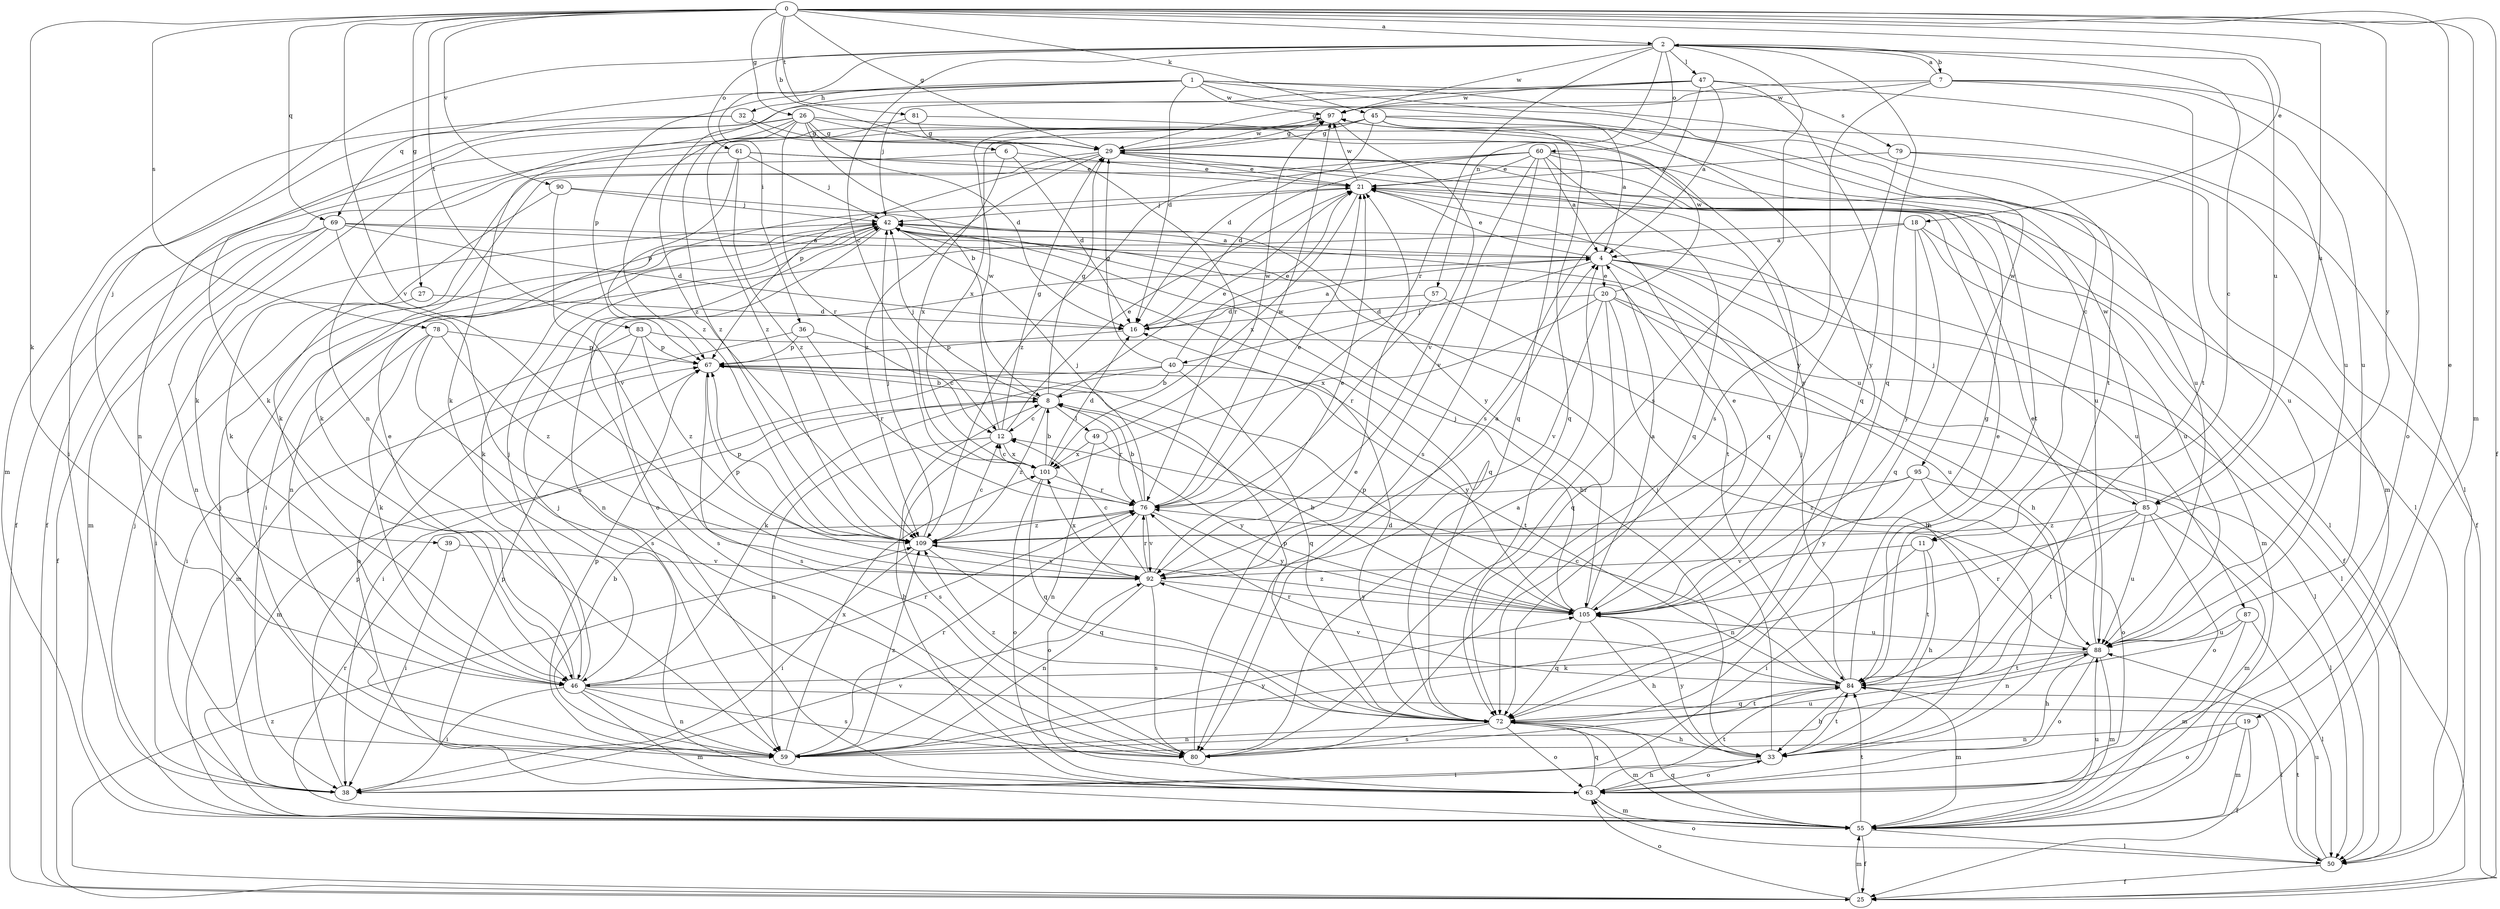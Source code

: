 strict digraph  {
0;
1;
2;
4;
6;
7;
8;
11;
12;
16;
18;
19;
20;
21;
25;
26;
27;
29;
32;
33;
36;
38;
39;
40;
42;
45;
46;
47;
49;
50;
55;
57;
59;
60;
61;
63;
67;
69;
72;
76;
78;
79;
80;
81;
83;
84;
85;
87;
88;
90;
92;
95;
97;
101;
105;
109;
0 -> 2  [label=a];
0 -> 6  [label=b];
0 -> 18  [label=e];
0 -> 19  [label=e];
0 -> 25  [label=f];
0 -> 26  [label=g];
0 -> 27  [label=g];
0 -> 29  [label=g];
0 -> 45  [label=k];
0 -> 46  [label=k];
0 -> 55  [label=m];
0 -> 69  [label=q];
0 -> 78  [label=s];
0 -> 81  [label=t];
0 -> 83  [label=t];
0 -> 85  [label=u];
0 -> 90  [label=v];
0 -> 92  [label=v];
0 -> 105  [label=y];
1 -> 11  [label=c];
1 -> 16  [label=d];
1 -> 32  [label=h];
1 -> 67  [label=p];
1 -> 69  [label=q];
1 -> 79  [label=s];
1 -> 84  [label=t];
1 -> 95  [label=w];
1 -> 97  [label=w];
1 -> 109  [label=z];
2 -> 7  [label=b];
2 -> 11  [label=c];
2 -> 12  [label=c];
2 -> 36  [label=i];
2 -> 39  [label=j];
2 -> 47  [label=l];
2 -> 57  [label=n];
2 -> 60  [label=o];
2 -> 61  [label=o];
2 -> 72  [label=q];
2 -> 76  [label=r];
2 -> 80  [label=s];
2 -> 85  [label=u];
2 -> 97  [label=w];
4 -> 20  [label=e];
4 -> 21  [label=e];
4 -> 33  [label=h];
4 -> 40  [label=j];
4 -> 55  [label=m];
4 -> 59  [label=n];
4 -> 85  [label=u];
4 -> 87  [label=u];
6 -> 16  [label=d];
6 -> 21  [label=e];
6 -> 25  [label=f];
6 -> 101  [label=x];
7 -> 2  [label=a];
7 -> 29  [label=g];
7 -> 63  [label=o];
7 -> 80  [label=s];
7 -> 84  [label=t];
7 -> 88  [label=u];
7 -> 97  [label=w];
8 -> 12  [label=c];
8 -> 21  [label=e];
8 -> 29  [label=g];
8 -> 42  [label=j];
8 -> 49  [label=l];
8 -> 55  [label=m];
8 -> 76  [label=r];
8 -> 109  [label=z];
11 -> 33  [label=h];
11 -> 38  [label=i];
11 -> 84  [label=t];
11 -> 92  [label=v];
12 -> 21  [label=e];
12 -> 29  [label=g];
12 -> 59  [label=n];
12 -> 80  [label=s];
12 -> 97  [label=w];
12 -> 101  [label=x];
16 -> 4  [label=a];
16 -> 67  [label=p];
18 -> 4  [label=a];
18 -> 25  [label=f];
18 -> 38  [label=i];
18 -> 72  [label=q];
18 -> 88  [label=u];
18 -> 105  [label=y];
19 -> 25  [label=f];
19 -> 55  [label=m];
19 -> 59  [label=n];
19 -> 63  [label=o];
20 -> 16  [label=d];
20 -> 33  [label=h];
20 -> 50  [label=l];
20 -> 72  [label=q];
20 -> 88  [label=u];
20 -> 92  [label=v];
20 -> 97  [label=w];
20 -> 101  [label=x];
21 -> 42  [label=j];
21 -> 50  [label=l];
21 -> 97  [label=w];
21 -> 101  [label=x];
25 -> 55  [label=m];
25 -> 63  [label=o];
25 -> 109  [label=z];
26 -> 8  [label=b];
26 -> 16  [label=d];
26 -> 29  [label=g];
26 -> 38  [label=i];
26 -> 46  [label=k];
26 -> 50  [label=l];
26 -> 59  [label=n];
26 -> 72  [label=q];
26 -> 76  [label=r];
26 -> 109  [label=z];
27 -> 16  [label=d];
27 -> 38  [label=i];
29 -> 21  [label=e];
29 -> 46  [label=k];
29 -> 67  [label=p];
29 -> 88  [label=u];
29 -> 97  [label=w];
29 -> 105  [label=y];
29 -> 109  [label=z];
32 -> 29  [label=g];
32 -> 46  [label=k];
32 -> 55  [label=m];
32 -> 76  [label=r];
33 -> 38  [label=i];
33 -> 42  [label=j];
33 -> 63  [label=o];
33 -> 84  [label=t];
33 -> 105  [label=y];
36 -> 12  [label=c];
36 -> 55  [label=m];
36 -> 67  [label=p];
36 -> 76  [label=r];
38 -> 42  [label=j];
38 -> 67  [label=p];
38 -> 92  [label=v];
39 -> 38  [label=i];
39 -> 92  [label=v];
40 -> 8  [label=b];
40 -> 21  [label=e];
40 -> 29  [label=g];
40 -> 38  [label=i];
40 -> 46  [label=k];
40 -> 72  [label=q];
40 -> 105  [label=y];
42 -> 4  [label=a];
42 -> 33  [label=h];
42 -> 46  [label=k];
42 -> 59  [label=n];
42 -> 63  [label=o];
42 -> 72  [label=q];
45 -> 4  [label=a];
45 -> 16  [label=d];
45 -> 29  [label=g];
45 -> 72  [label=q];
45 -> 88  [label=u];
45 -> 101  [label=x];
45 -> 105  [label=y];
45 -> 109  [label=z];
46 -> 21  [label=e];
46 -> 38  [label=i];
46 -> 42  [label=j];
46 -> 50  [label=l];
46 -> 55  [label=m];
46 -> 59  [label=n];
46 -> 76  [label=r];
46 -> 80  [label=s];
47 -> 4  [label=a];
47 -> 42  [label=j];
47 -> 59  [label=n];
47 -> 72  [label=q];
47 -> 80  [label=s];
47 -> 88  [label=u];
47 -> 97  [label=w];
49 -> 59  [label=n];
49 -> 97  [label=w];
49 -> 101  [label=x];
49 -> 105  [label=y];
50 -> 25  [label=f];
50 -> 63  [label=o];
50 -> 84  [label=t];
50 -> 88  [label=u];
55 -> 25  [label=f];
55 -> 42  [label=j];
55 -> 50  [label=l];
55 -> 72  [label=q];
55 -> 76  [label=r];
55 -> 84  [label=t];
55 -> 88  [label=u];
57 -> 16  [label=d];
57 -> 33  [label=h];
57 -> 76  [label=r];
59 -> 8  [label=b];
59 -> 42  [label=j];
59 -> 67  [label=p];
59 -> 76  [label=r];
59 -> 101  [label=x];
59 -> 105  [label=y];
59 -> 109  [label=z];
60 -> 4  [label=a];
60 -> 16  [label=d];
60 -> 21  [label=e];
60 -> 46  [label=k];
60 -> 72  [label=q];
60 -> 80  [label=s];
60 -> 84  [label=t];
60 -> 88  [label=u];
60 -> 92  [label=v];
60 -> 109  [label=z];
61 -> 21  [label=e];
61 -> 25  [label=f];
61 -> 42  [label=j];
61 -> 50  [label=l];
61 -> 67  [label=p];
61 -> 109  [label=z];
63 -> 8  [label=b];
63 -> 33  [label=h];
63 -> 42  [label=j];
63 -> 55  [label=m];
63 -> 67  [label=p];
63 -> 72  [label=q];
63 -> 84  [label=t];
67 -> 8  [label=b];
67 -> 80  [label=s];
67 -> 84  [label=t];
69 -> 4  [label=a];
69 -> 16  [label=d];
69 -> 25  [label=f];
69 -> 55  [label=m];
69 -> 59  [label=n];
69 -> 80  [label=s];
69 -> 84  [label=t];
72 -> 16  [label=d];
72 -> 33  [label=h];
72 -> 55  [label=m];
72 -> 59  [label=n];
72 -> 63  [label=o];
72 -> 67  [label=p];
72 -> 80  [label=s];
72 -> 84  [label=t];
72 -> 109  [label=z];
76 -> 8  [label=b];
76 -> 21  [label=e];
76 -> 42  [label=j];
76 -> 63  [label=o];
76 -> 92  [label=v];
76 -> 97  [label=w];
76 -> 105  [label=y];
76 -> 109  [label=z];
78 -> 38  [label=i];
78 -> 46  [label=k];
78 -> 67  [label=p];
78 -> 80  [label=s];
78 -> 109  [label=z];
79 -> 21  [label=e];
79 -> 25  [label=f];
79 -> 55  [label=m];
79 -> 72  [label=q];
80 -> 4  [label=a];
80 -> 21  [label=e];
80 -> 88  [label=u];
81 -> 29  [label=g];
81 -> 105  [label=y];
81 -> 109  [label=z];
83 -> 50  [label=l];
83 -> 63  [label=o];
83 -> 67  [label=p];
83 -> 80  [label=s];
83 -> 109  [label=z];
84 -> 12  [label=c];
84 -> 21  [label=e];
84 -> 29  [label=g];
84 -> 33  [label=h];
84 -> 42  [label=j];
84 -> 55  [label=m];
84 -> 72  [label=q];
84 -> 76  [label=r];
84 -> 92  [label=v];
85 -> 42  [label=j];
85 -> 55  [label=m];
85 -> 59  [label=n];
85 -> 63  [label=o];
85 -> 84  [label=t];
85 -> 88  [label=u];
85 -> 97  [label=w];
85 -> 109  [label=z];
87 -> 50  [label=l];
87 -> 55  [label=m];
87 -> 59  [label=n];
87 -> 88  [label=u];
88 -> 21  [label=e];
88 -> 33  [label=h];
88 -> 46  [label=k];
88 -> 55  [label=m];
88 -> 63  [label=o];
88 -> 76  [label=r];
88 -> 84  [label=t];
90 -> 42  [label=j];
90 -> 46  [label=k];
90 -> 92  [label=v];
90 -> 105  [label=y];
92 -> 4  [label=a];
92 -> 12  [label=c];
92 -> 21  [label=e];
92 -> 59  [label=n];
92 -> 67  [label=p];
92 -> 76  [label=r];
92 -> 80  [label=s];
92 -> 101  [label=x];
92 -> 105  [label=y];
95 -> 50  [label=l];
95 -> 63  [label=o];
95 -> 76  [label=r];
95 -> 105  [label=y];
95 -> 109  [label=z];
97 -> 29  [label=g];
97 -> 46  [label=k];
97 -> 92  [label=v];
101 -> 8  [label=b];
101 -> 12  [label=c];
101 -> 16  [label=d];
101 -> 63  [label=o];
101 -> 72  [label=q];
101 -> 76  [label=r];
105 -> 4  [label=a];
105 -> 8  [label=b];
105 -> 21  [label=e];
105 -> 33  [label=h];
105 -> 42  [label=j];
105 -> 67  [label=p];
105 -> 72  [label=q];
105 -> 88  [label=u];
105 -> 109  [label=z];
109 -> 12  [label=c];
109 -> 38  [label=i];
109 -> 42  [label=j];
109 -> 67  [label=p];
109 -> 72  [label=q];
109 -> 92  [label=v];
}
